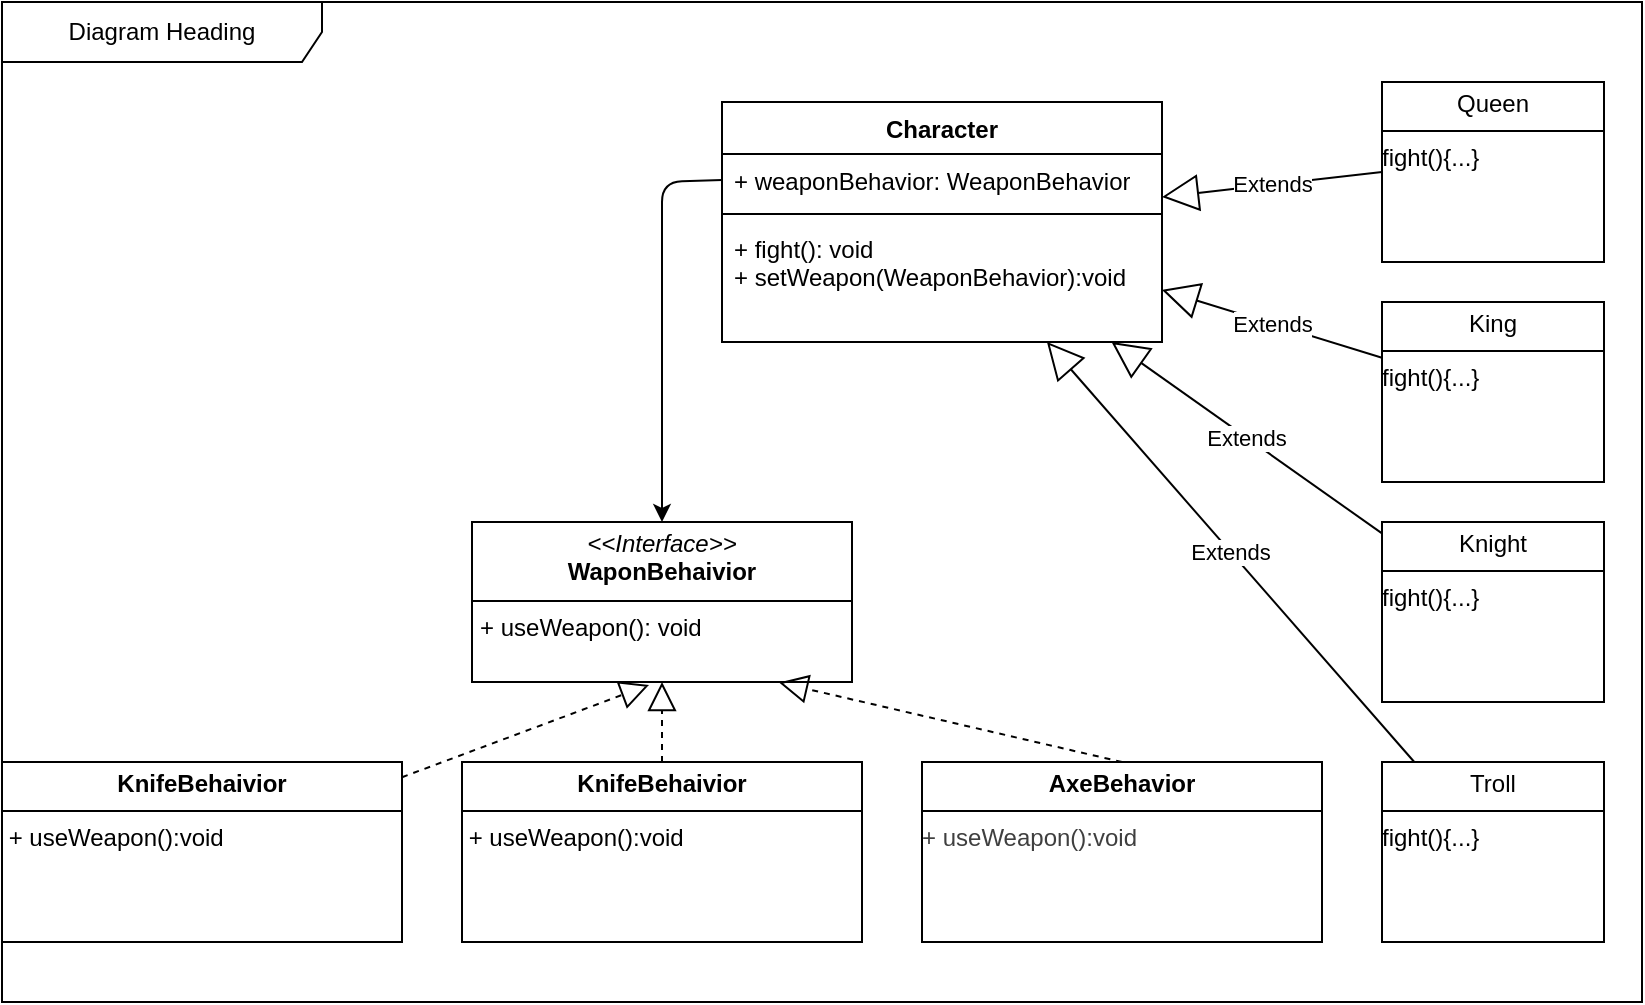 <mxfile>
    <diagram id="8vjHJ4axGmFvY8kjnef4" name="Page-1">
        <mxGraphModel dx="2298" dy="1748" grid="1" gridSize="10" guides="1" tooltips="1" connect="1" arrows="1" fold="1" page="1" pageScale="1" pageWidth="850" pageHeight="1100" math="0" shadow="0">
            <root>
                <mxCell id="0"/>
                <mxCell id="1" parent="0"/>
                <mxCell id="29" value="Diagram Heading" style="shape=umlFrame;whiteSpace=wrap;html=1;pointerEvents=0;recursiveResize=0;container=1;collapsible=0;width=160;" vertex="1" parent="1">
                    <mxGeometry x="-835" y="-710" width="820" height="500" as="geometry"/>
                </mxCell>
                <mxCell id="4" value="&lt;p style=&quot;margin:0px;margin-top:4px;text-align:center;&quot;&gt;&lt;i&gt;&amp;lt;&amp;lt;Interface&amp;gt;&amp;gt;&lt;/i&gt;&lt;br&gt;&lt;b&gt;WaponBehaivior&lt;/b&gt;&lt;/p&gt;&lt;hr size=&quot;1&quot; style=&quot;border-style:solid;&quot;&gt;&lt;p style=&quot;margin:0px;margin-left:4px;&quot;&gt;&lt;/p&gt;&lt;p style=&quot;margin:0px;margin-left:4px;&quot;&gt;+ useWeapon(): void&lt;br&gt;&lt;br&gt;&lt;/p&gt;" style="verticalAlign=top;align=left;overflow=fill;html=1;whiteSpace=wrap;" vertex="1" parent="29">
                    <mxGeometry x="235" y="260" width="190" height="80" as="geometry"/>
                </mxCell>
                <mxCell id="5" value="Character" style="swimlane;fontStyle=1;align=center;verticalAlign=top;childLayout=stackLayout;horizontal=1;startSize=26;horizontalStack=0;resizeParent=1;resizeParentMax=0;resizeLast=0;collapsible=1;marginBottom=0;whiteSpace=wrap;html=1;" vertex="1" parent="29">
                    <mxGeometry x="360" y="50" width="220" height="120" as="geometry"/>
                </mxCell>
                <mxCell id="6" value="+ weaponBehavior: WeaponBehavior" style="text;strokeColor=none;fillColor=none;align=left;verticalAlign=top;spacingLeft=4;spacingRight=4;overflow=hidden;rotatable=0;points=[[0,0.5],[1,0.5]];portConstraint=eastwest;whiteSpace=wrap;html=1;" vertex="1" parent="5">
                    <mxGeometry y="26" width="220" height="26" as="geometry"/>
                </mxCell>
                <mxCell id="7" value="" style="line;strokeWidth=1;fillColor=none;align=left;verticalAlign=middle;spacingTop=-1;spacingLeft=3;spacingRight=3;rotatable=0;labelPosition=right;points=[];portConstraint=eastwest;strokeColor=inherit;" vertex="1" parent="5">
                    <mxGeometry y="52" width="220" height="8" as="geometry"/>
                </mxCell>
                <mxCell id="8" value="+ fight(): void&lt;div&gt;+ setWeapon(WeaponBehavior):void&lt;/div&gt;&lt;div&gt;&lt;br&gt;&lt;/div&gt;" style="text;strokeColor=none;fillColor=none;align=left;verticalAlign=top;spacingLeft=4;spacingRight=4;overflow=hidden;rotatable=0;points=[[0,0.5],[1,0.5]];portConstraint=eastwest;whiteSpace=wrap;html=1;" vertex="1" parent="5">
                    <mxGeometry y="60" width="220" height="60" as="geometry"/>
                </mxCell>
                <mxCell id="9" style="edgeStyle=none;html=1;entryX=0.5;entryY=0;entryDx=0;entryDy=0;exitX=0;exitY=0.5;exitDx=0;exitDy=0;" edge="1" parent="29" source="6" target="4">
                    <mxGeometry relative="1" as="geometry">
                        <Array as="points">
                            <mxPoint x="330" y="90"/>
                        </Array>
                    </mxGeometry>
                </mxCell>
                <mxCell id="12" value="&lt;p style=&quot;margin:0px;margin-top:4px;text-align:center;&quot;&gt;&lt;b&gt;KnifeBehaivior&lt;/b&gt;&lt;/p&gt;&lt;hr size=&quot;1&quot; style=&quot;border-style:solid;&quot;&gt;&lt;div style=&quot;height:2px;&quot;&gt;&amp;nbsp;+ useWeapon():void&lt;/div&gt;" style="verticalAlign=top;align=left;overflow=fill;html=1;whiteSpace=wrap;" vertex="1" parent="29">
                    <mxGeometry y="380" width="200" height="90" as="geometry"/>
                </mxCell>
                <mxCell id="14" value="&lt;p style=&quot;margin:0px;margin-top:4px;text-align:center;&quot;&gt;&lt;b&gt;KnifeBehaivior&lt;/b&gt;&lt;/p&gt;&lt;hr size=&quot;1&quot; style=&quot;border-style:solid;&quot;&gt;&lt;div style=&quot;height:2px;&quot;&gt;&amp;nbsp;+ useWeapon():void&lt;/div&gt;" style="verticalAlign=top;align=left;overflow=fill;html=1;whiteSpace=wrap;" vertex="1" parent="29">
                    <mxGeometry x="230" y="380" width="200" height="90" as="geometry"/>
                </mxCell>
                <mxCell id="22" value="&lt;p style=&quot;margin:0px;margin-top:4px;text-align:center;&quot;&gt;&lt;b&gt;AxeBehavior&lt;/b&gt;&lt;/p&gt;&lt;hr size=&quot;1&quot; style=&quot;border-style:solid;&quot;&gt;&lt;div style=&quot;height:2px;&quot;&gt;&lt;span style=&quot;color: rgb(63, 63, 63);&quot;&gt;+ useWeapon():void&lt;/span&gt;&lt;/div&gt;" style="verticalAlign=top;align=left;overflow=fill;html=1;whiteSpace=wrap;" vertex="1" parent="29">
                    <mxGeometry x="460" y="380" width="200" height="90" as="geometry"/>
                </mxCell>
                <mxCell id="31" value="" style="endArrow=block;dashed=1;endFill=0;endSize=12;html=1;entryX=0.466;entryY=1.018;entryDx=0;entryDy=0;entryPerimeter=0;" edge="1" parent="29" source="12" target="4">
                    <mxGeometry width="160" relative="1" as="geometry">
                        <mxPoint x="320" y="280" as="sourcePoint"/>
                        <mxPoint x="480" y="280" as="targetPoint"/>
                    </mxGeometry>
                </mxCell>
                <mxCell id="32" value="" style="endArrow=block;dashed=1;endFill=0;endSize=12;html=1;entryX=0.5;entryY=1;entryDx=0;entryDy=0;exitX=0.5;exitY=0;exitDx=0;exitDy=0;" edge="1" parent="29" source="14" target="4">
                    <mxGeometry width="160" relative="1" as="geometry">
                        <mxPoint x="164" y="390" as="sourcePoint"/>
                        <mxPoint x="259" y="311" as="targetPoint"/>
                    </mxGeometry>
                </mxCell>
                <mxCell id="34" value="" style="endArrow=block;dashed=1;endFill=0;endSize=12;html=1;entryX=0.808;entryY=1.003;entryDx=0;entryDy=0;entryPerimeter=0;exitX=0.5;exitY=0;exitDx=0;exitDy=0;" edge="1" parent="29" source="22" target="4">
                    <mxGeometry width="160" relative="1" as="geometry">
                        <mxPoint x="340" y="390" as="sourcePoint"/>
                        <mxPoint x="265" y="310" as="targetPoint"/>
                    </mxGeometry>
                </mxCell>
                <mxCell id="37" value="&lt;p style=&quot;margin:0px;margin-top:4px;text-align:center;&quot;&gt;Queen&lt;/p&gt;&lt;hr size=&quot;1&quot; style=&quot;border-style:solid;&quot;&gt;&lt;div style=&quot;height:2px;&quot;&gt;fight(){...}&lt;/div&gt;" style="verticalAlign=top;align=left;overflow=fill;html=1;whiteSpace=wrap;" vertex="1" parent="29">
                    <mxGeometry x="690" y="40" width="111" height="90" as="geometry"/>
                </mxCell>
                <mxCell id="39" value="&lt;p style=&quot;margin:0px;margin-top:4px;text-align:center;&quot;&gt;King&lt;/p&gt;&lt;hr size=&quot;1&quot; style=&quot;border-style:solid;&quot;&gt;&lt;div style=&quot;height:2px;&quot;&gt;fight(){...}&lt;/div&gt;" style="verticalAlign=top;align=left;overflow=fill;html=1;whiteSpace=wrap;" vertex="1" parent="29">
                    <mxGeometry x="690" y="150" width="111" height="90" as="geometry"/>
                </mxCell>
                <mxCell id="40" value="&lt;p style=&quot;margin:0px;margin-top:4px;text-align:center;&quot;&gt;Knight&lt;/p&gt;&lt;hr size=&quot;1&quot; style=&quot;border-style:solid;&quot;&gt;&lt;div style=&quot;height:2px;&quot;&gt;fight(){...}&lt;/div&gt;" style="verticalAlign=top;align=left;overflow=fill;html=1;whiteSpace=wrap;" vertex="1" parent="29">
                    <mxGeometry x="690" y="260" width="111" height="90" as="geometry"/>
                </mxCell>
                <mxCell id="41" value="&lt;p style=&quot;margin:0px;margin-top:4px;text-align:center;&quot;&gt;Troll&lt;/p&gt;&lt;hr size=&quot;1&quot; style=&quot;border-style:solid;&quot;&gt;&lt;div style=&quot;height:2px;&quot;&gt;fight(){...}&lt;/div&gt;" style="verticalAlign=top;align=left;overflow=fill;html=1;whiteSpace=wrap;" vertex="1" parent="29">
                    <mxGeometry x="690" y="380" width="111" height="90" as="geometry"/>
                </mxCell>
                <mxCell id="38" value="Extends" style="endArrow=block;endSize=16;endFill=0;html=1;exitX=0;exitY=0.5;exitDx=0;exitDy=0;" edge="1" parent="29" source="37" target="5">
                    <mxGeometry width="160" relative="1" as="geometry">
                        <mxPoint x="690" y="200" as="sourcePoint"/>
                        <mxPoint x="850" y="200" as="targetPoint"/>
                    </mxGeometry>
                </mxCell>
                <mxCell id="44" value="Extends" style="endArrow=block;endSize=16;endFill=0;html=1;" edge="1" parent="29" source="39" target="5">
                    <mxGeometry width="160" relative="1" as="geometry">
                        <mxPoint x="850" y="105" as="sourcePoint"/>
                        <mxPoint x="590" y="116" as="targetPoint"/>
                    </mxGeometry>
                </mxCell>
                <mxCell id="45" value="Extends" style="endArrow=block;endSize=16;endFill=0;html=1;" edge="1" parent="29" source="40" target="5">
                    <mxGeometry width="160" relative="1" as="geometry">
                        <mxPoint x="850" y="203" as="sourcePoint"/>
                        <mxPoint x="590" y="145" as="targetPoint"/>
                    </mxGeometry>
                </mxCell>
                <mxCell id="46" value="Extends" style="endArrow=block;endSize=16;endFill=0;html=1;" edge="1" parent="29" source="41" target="5">
                    <mxGeometry width="160" relative="1" as="geometry">
                        <mxPoint x="850" y="298" as="sourcePoint"/>
                        <mxPoint x="590" y="173" as="targetPoint"/>
                    </mxGeometry>
                </mxCell>
            </root>
        </mxGraphModel>
    </diagram>
</mxfile>